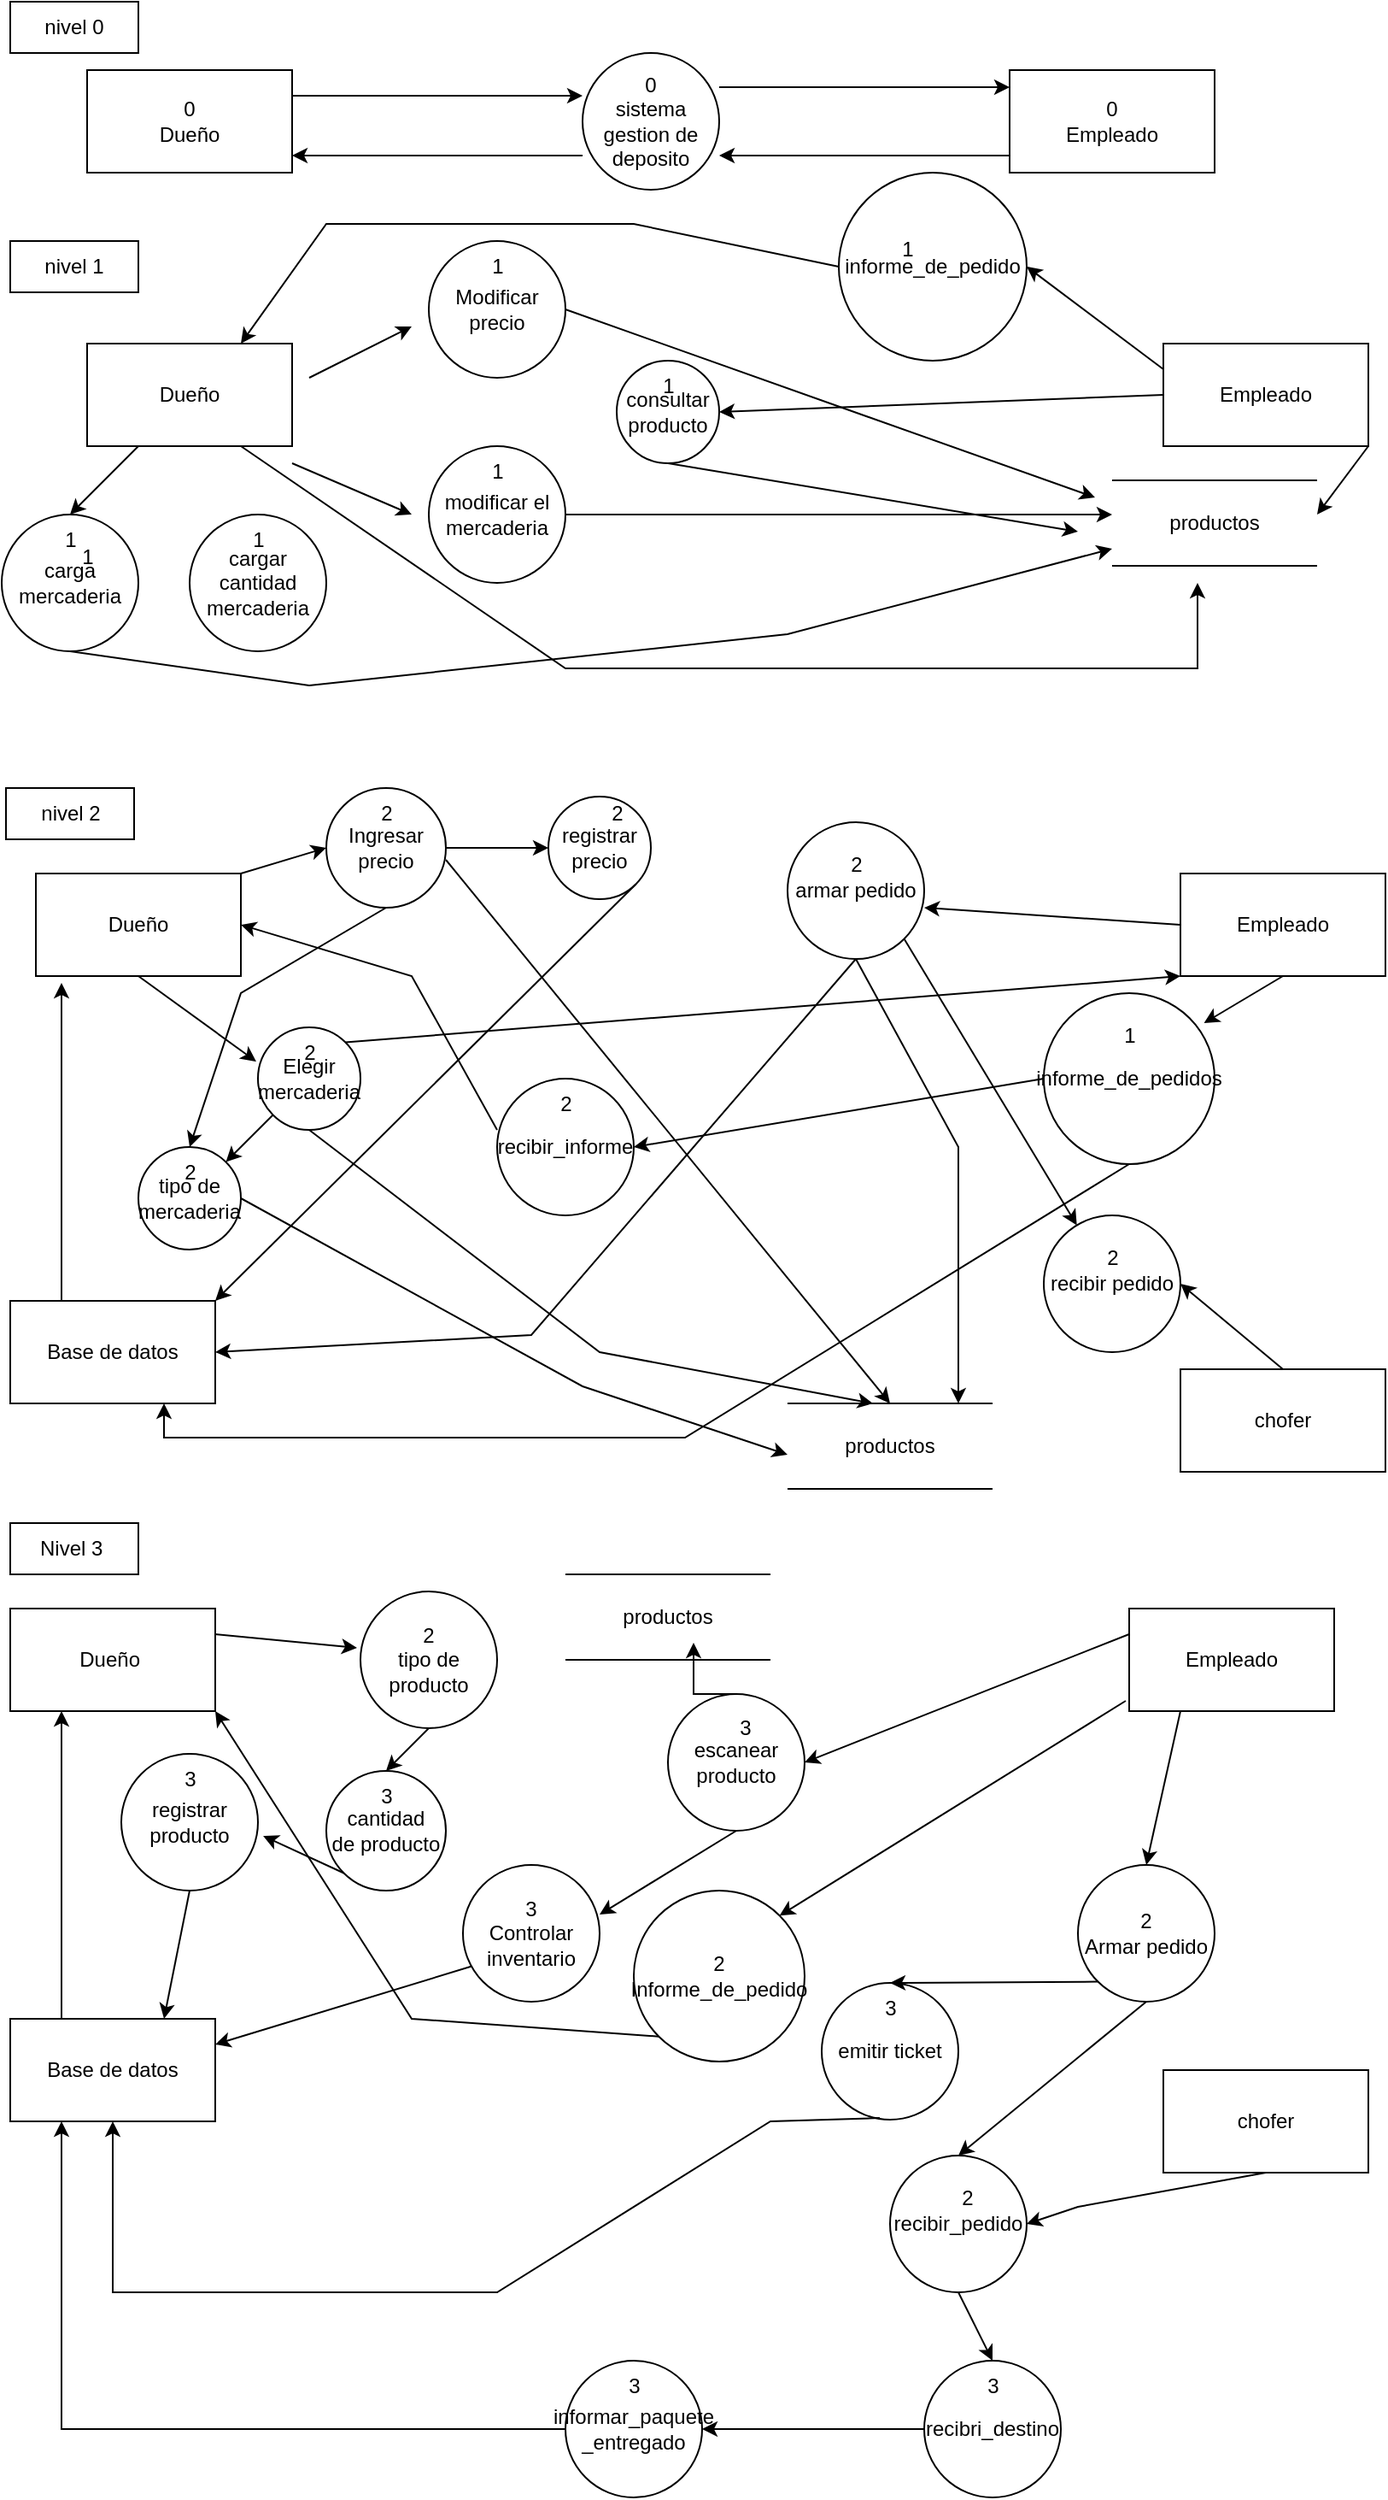 <mxfile version="21.6.2" type="google">
  <diagram name="Página-1" id="eUqNXbCayfYbsTskmqjE">
    <mxGraphModel grid="1" page="1" gridSize="10" guides="1" tooltips="1" connect="1" arrows="1" fold="1" pageScale="1" pageWidth="827" pageHeight="1169" math="0" shadow="0">
      <root>
        <mxCell id="0" />
        <mxCell id="1" parent="0" />
        <mxCell id="pVyzBWS6QEFlNnxRM8wj-1" value="0&lt;br&gt;Dueño" style="rounded=0;whiteSpace=wrap;html=1;" vertex="1" parent="1">
          <mxGeometry x="50" y="50" width="120" height="60" as="geometry" />
        </mxCell>
        <mxCell id="pVyzBWS6QEFlNnxRM8wj-2" value="0&lt;br&gt;Empleado" style="rounded=0;whiteSpace=wrap;html=1;" vertex="1" parent="1">
          <mxGeometry x="590" y="50" width="120" height="60" as="geometry" />
        </mxCell>
        <mxCell id="pVyzBWS6QEFlNnxRM8wj-3" value="0&lt;br&gt;sistema gestion de deposito" style="ellipse;whiteSpace=wrap;html=1;aspect=fixed;" vertex="1" parent="1">
          <mxGeometry x="340" y="40" width="80" height="80" as="geometry" />
        </mxCell>
        <mxCell id="pVyzBWS6QEFlNnxRM8wj-4" value="" style="endArrow=classic;html=1;rounded=0;exitX=1;exitY=0.25;exitDx=0;exitDy=0;" edge="1" parent="1" source="pVyzBWS6QEFlNnxRM8wj-1">
          <mxGeometry width="50" height="50" relative="1" as="geometry">
            <mxPoint x="190" y="70" as="sourcePoint" />
            <mxPoint x="340" y="65" as="targetPoint" />
            <Array as="points">
              <mxPoint x="250" y="65" />
              <mxPoint x="270" y="65" />
            </Array>
          </mxGeometry>
        </mxCell>
        <mxCell id="pVyzBWS6QEFlNnxRM8wj-5" value="" style="endArrow=classic;html=1;rounded=0;" edge="1" parent="1">
          <mxGeometry width="50" height="50" relative="1" as="geometry">
            <mxPoint x="340" y="100" as="sourcePoint" />
            <mxPoint x="170" y="100" as="targetPoint" />
          </mxGeometry>
        </mxCell>
        <mxCell id="pVyzBWS6QEFlNnxRM8wj-6" value="" style="endArrow=classic;html=1;rounded=0;" edge="1" parent="1">
          <mxGeometry width="50" height="50" relative="1" as="geometry">
            <mxPoint x="590" y="100" as="sourcePoint" />
            <mxPoint x="420" y="100" as="targetPoint" />
          </mxGeometry>
        </mxCell>
        <mxCell id="pVyzBWS6QEFlNnxRM8wj-7" value="" style="endArrow=classic;html=1;rounded=0;exitX=1;exitY=0.25;exitDx=0;exitDy=0;" edge="1" parent="1">
          <mxGeometry width="50" height="50" relative="1" as="geometry">
            <mxPoint x="420" y="60" as="sourcePoint" />
            <mxPoint x="590" y="60" as="targetPoint" />
            <Array as="points" />
          </mxGeometry>
        </mxCell>
        <mxCell id="pVyzBWS6QEFlNnxRM8wj-8" value="nivel 0" style="rounded=0;whiteSpace=wrap;html=1;" vertex="1" parent="1">
          <mxGeometry x="5" y="10" width="75" height="30" as="geometry" />
        </mxCell>
        <mxCell id="pVyzBWS6QEFlNnxRM8wj-9" value="nivel 1" style="rounded=0;whiteSpace=wrap;html=1;" vertex="1" parent="1">
          <mxGeometry x="5" y="150" width="75" height="30" as="geometry" />
        </mxCell>
        <mxCell id="pVyzBWS6QEFlNnxRM8wj-10" value="Dueño" style="rounded=0;whiteSpace=wrap;html=1;" vertex="1" parent="1">
          <mxGeometry x="50" y="210" width="120" height="60" as="geometry" />
        </mxCell>
        <mxCell id="pVyzBWS6QEFlNnxRM8wj-11" value="Modificar precio" style="ellipse;whiteSpace=wrap;html=1;aspect=fixed;" vertex="1" parent="1">
          <mxGeometry x="250" y="150" width="80" height="80" as="geometry" />
        </mxCell>
        <mxCell id="pVyzBWS6QEFlNnxRM8wj-12" value="modificar el mercaderia" style="ellipse;whiteSpace=wrap;html=1;aspect=fixed;" vertex="1" parent="1">
          <mxGeometry x="250" y="270" width="80" height="80" as="geometry" />
        </mxCell>
        <mxCell id="pVyzBWS6QEFlNnxRM8wj-13" value="Empleado" style="rounded=0;whiteSpace=wrap;html=1;" vertex="1" parent="1">
          <mxGeometry x="680" y="210" width="120" height="60" as="geometry" />
        </mxCell>
        <mxCell id="pVyzBWS6QEFlNnxRM8wj-14" value="" style="endArrow=classic;html=1;rounded=0;" edge="1" parent="1">
          <mxGeometry width="50" height="50" relative="1" as="geometry">
            <mxPoint x="170" y="280" as="sourcePoint" />
            <mxPoint x="240" y="310" as="targetPoint" />
          </mxGeometry>
        </mxCell>
        <mxCell id="pVyzBWS6QEFlNnxRM8wj-15" value="" style="endArrow=classic;html=1;rounded=0;" edge="1" parent="1">
          <mxGeometry width="50" height="50" relative="1" as="geometry">
            <mxPoint x="180" y="230" as="sourcePoint" />
            <mxPoint x="240" y="200" as="targetPoint" />
          </mxGeometry>
        </mxCell>
        <mxCell id="pVyzBWS6QEFlNnxRM8wj-16" value="carga mercaderia" style="ellipse;whiteSpace=wrap;html=1;aspect=fixed;" vertex="1" parent="1">
          <mxGeometry y="310" width="80" height="80" as="geometry" />
        </mxCell>
        <mxCell id="pVyzBWS6QEFlNnxRM8wj-17" value="" style="endArrow=classic;html=1;rounded=0;exitX=0.5;exitY=1;exitDx=0;exitDy=0;" edge="1" parent="1" source="pVyzBWS6QEFlNnxRM8wj-16">
          <mxGeometry width="50" height="50" relative="1" as="geometry">
            <mxPoint x="590" y="225" as="sourcePoint" />
            <mxPoint x="650" y="330" as="targetPoint" />
            <Array as="points">
              <mxPoint x="180" y="410" />
              <mxPoint x="460" y="380" />
            </Array>
          </mxGeometry>
        </mxCell>
        <mxCell id="pVyzBWS6QEFlNnxRM8wj-18" value="" style="endArrow=none;html=1;rounded=0;" edge="1" parent="1">
          <mxGeometry width="50" height="50" relative="1" as="geometry">
            <mxPoint x="650" y="290" as="sourcePoint" />
            <mxPoint x="770" y="290" as="targetPoint" />
          </mxGeometry>
        </mxCell>
        <mxCell id="pVyzBWS6QEFlNnxRM8wj-19" value="" style="endArrow=none;html=1;rounded=0;" edge="1" parent="1">
          <mxGeometry width="50" height="50" relative="1" as="geometry">
            <mxPoint x="650" y="340" as="sourcePoint" />
            <mxPoint x="770" y="340" as="targetPoint" />
          </mxGeometry>
        </mxCell>
        <mxCell id="pVyzBWS6QEFlNnxRM8wj-20" value="productos" style="text;html=1;strokeColor=none;fillColor=none;align=center;verticalAlign=middle;whiteSpace=wrap;rounded=0;" vertex="1" parent="1">
          <mxGeometry x="680" y="300" width="60" height="30" as="geometry" />
        </mxCell>
        <mxCell id="pVyzBWS6QEFlNnxRM8wj-21" value="" style="endArrow=classic;html=1;rounded=0;exitX=0.25;exitY=1;exitDx=0;exitDy=0;entryX=0.5;entryY=0;entryDx=0;entryDy=0;" edge="1" parent="1" source="pVyzBWS6QEFlNnxRM8wj-10" target="pVyzBWS6QEFlNnxRM8wj-16">
          <mxGeometry width="50" height="50" relative="1" as="geometry">
            <mxPoint x="140" y="380" as="sourcePoint" />
            <mxPoint x="190" y="330" as="targetPoint" />
          </mxGeometry>
        </mxCell>
        <mxCell id="pVyzBWS6QEFlNnxRM8wj-22" value="informe_de_pedido" style="ellipse;whiteSpace=wrap;html=1;aspect=fixed;" vertex="1" parent="1">
          <mxGeometry x="490" y="110" width="110" height="110" as="geometry" />
        </mxCell>
        <mxCell id="pVyzBWS6QEFlNnxRM8wj-23" value="" style="endArrow=classic;html=1;rounded=0;exitX=0;exitY=0.25;exitDx=0;exitDy=0;entryX=1;entryY=0.5;entryDx=0;entryDy=0;" edge="1" parent="1" source="pVyzBWS6QEFlNnxRM8wj-13" target="pVyzBWS6QEFlNnxRM8wj-22">
          <mxGeometry width="50" height="50" relative="1" as="geometry">
            <mxPoint x="560" y="240" as="sourcePoint" />
            <mxPoint x="610" y="190" as="targetPoint" />
          </mxGeometry>
        </mxCell>
        <mxCell id="pVyzBWS6QEFlNnxRM8wj-24" value="" style="endArrow=classic;html=1;rounded=0;exitX=0;exitY=0.5;exitDx=0;exitDy=0;entryX=0.75;entryY=0;entryDx=0;entryDy=0;" edge="1" parent="1" source="pVyzBWS6QEFlNnxRM8wj-22" target="pVyzBWS6QEFlNnxRM8wj-10">
          <mxGeometry width="50" height="50" relative="1" as="geometry">
            <mxPoint x="480" y="330" as="sourcePoint" />
            <mxPoint x="220" y="130" as="targetPoint" />
            <Array as="points">
              <mxPoint x="370" y="140" />
              <mxPoint x="190" y="140" />
            </Array>
          </mxGeometry>
        </mxCell>
        <mxCell id="pVyzBWS6QEFlNnxRM8wj-25" value="" style="endArrow=classic;html=1;rounded=0;exitX=1;exitY=0.5;exitDx=0;exitDy=0;" edge="1" parent="1" source="pVyzBWS6QEFlNnxRM8wj-12">
          <mxGeometry width="50" height="50" relative="1" as="geometry">
            <mxPoint x="360" y="340" as="sourcePoint" />
            <mxPoint x="650" y="310" as="targetPoint" />
          </mxGeometry>
        </mxCell>
        <mxCell id="pVyzBWS6QEFlNnxRM8wj-26" value="" style="endArrow=classic;html=1;rounded=0;exitX=1;exitY=0.5;exitDx=0;exitDy=0;" edge="1" parent="1" source="pVyzBWS6QEFlNnxRM8wj-11">
          <mxGeometry width="50" height="50" relative="1" as="geometry">
            <mxPoint x="400" y="290" as="sourcePoint" />
            <mxPoint x="640" y="300" as="targetPoint" />
          </mxGeometry>
        </mxCell>
        <mxCell id="pVyzBWS6QEFlNnxRM8wj-27" value="" style="endArrow=classic;html=1;rounded=0;exitX=0;exitY=0.5;exitDx=0;exitDy=0;entryX=1;entryY=0.5;entryDx=0;entryDy=0;" edge="1" parent="1" source="pVyzBWS6QEFlNnxRM8wj-13" target="pVyzBWS6QEFlNnxRM8wj-28">
          <mxGeometry width="50" height="50" relative="1" as="geometry">
            <mxPoint x="330" y="280" as="sourcePoint" />
            <mxPoint x="530" y="240" as="targetPoint" />
          </mxGeometry>
        </mxCell>
        <mxCell id="pVyzBWS6QEFlNnxRM8wj-28" value="consultar producto" style="ellipse;whiteSpace=wrap;html=1;aspect=fixed;" vertex="1" parent="1">
          <mxGeometry x="360" y="220" width="60" height="60" as="geometry" />
        </mxCell>
        <mxCell id="pVyzBWS6QEFlNnxRM8wj-29" value="" style="endArrow=classic;html=1;rounded=0;exitX=0.5;exitY=1;exitDx=0;exitDy=0;" edge="1" parent="1" source="pVyzBWS6QEFlNnxRM8wj-28">
          <mxGeometry width="50" height="50" relative="1" as="geometry">
            <mxPoint x="540" y="440" as="sourcePoint" />
            <mxPoint x="630" y="320" as="targetPoint" />
          </mxGeometry>
        </mxCell>
        <mxCell id="pVyzBWS6QEFlNnxRM8wj-30" value="" style="endArrow=classic;html=1;rounded=0;exitX=1;exitY=1;exitDx=0;exitDy=0;" edge="1" parent="1" source="pVyzBWS6QEFlNnxRM8wj-13">
          <mxGeometry width="50" height="50" relative="1" as="geometry">
            <mxPoint x="700" y="500" as="sourcePoint" />
            <mxPoint x="770" y="310" as="targetPoint" />
          </mxGeometry>
        </mxCell>
        <mxCell id="pVyzBWS6QEFlNnxRM8wj-31" value="" style="endArrow=classic;html=1;rounded=0;exitX=0.75;exitY=1;exitDx=0;exitDy=0;" edge="1" parent="1" source="pVyzBWS6QEFlNnxRM8wj-10">
          <mxGeometry width="50" height="50" relative="1" as="geometry">
            <mxPoint x="210" y="400" as="sourcePoint" />
            <mxPoint x="700" y="350" as="targetPoint" />
            <Array as="points">
              <mxPoint x="330" y="400" />
              <mxPoint x="700" y="400" />
            </Array>
          </mxGeometry>
        </mxCell>
        <mxCell id="pVyzBWS6QEFlNnxRM8wj-32" value="cargar cantidad mercaderia" style="ellipse;whiteSpace=wrap;html=1;aspect=fixed;" vertex="1" parent="1">
          <mxGeometry x="110" y="310" width="80" height="80" as="geometry" />
        </mxCell>
        <mxCell id="pVyzBWS6QEFlNnxRM8wj-33" value="Dueño" style="rounded=0;whiteSpace=wrap;html=1;" vertex="1" parent="1">
          <mxGeometry x="20" y="520" width="120" height="60" as="geometry" />
        </mxCell>
        <mxCell id="pVyzBWS6QEFlNnxRM8wj-34" value="Empleado" style="rounded=0;whiteSpace=wrap;html=1;" vertex="1" parent="1">
          <mxGeometry x="690" y="520" width="120" height="60" as="geometry" />
        </mxCell>
        <mxCell id="pVyzBWS6QEFlNnxRM8wj-35" value="Elegir mercaderia" style="ellipse;whiteSpace=wrap;html=1;aspect=fixed;" vertex="1" parent="1">
          <mxGeometry x="150" y="610" width="60" height="60" as="geometry" />
        </mxCell>
        <mxCell id="pVyzBWS6QEFlNnxRM8wj-36" value="" style="endArrow=classic;html=1;rounded=0;exitX=0.5;exitY=1;exitDx=0;exitDy=0;entryX=-0.017;entryY=0.333;entryDx=0;entryDy=0;entryPerimeter=0;" edge="1" parent="1" source="pVyzBWS6QEFlNnxRM8wj-33" target="pVyzBWS6QEFlNnxRM8wj-35">
          <mxGeometry width="50" height="50" relative="1" as="geometry">
            <mxPoint x="60" y="700" as="sourcePoint" />
            <mxPoint x="110" y="650" as="targetPoint" />
          </mxGeometry>
        </mxCell>
        <mxCell id="pVyzBWS6QEFlNnxRM8wj-37" value="Ingresar precio" style="ellipse;whiteSpace=wrap;html=1;aspect=fixed;" vertex="1" parent="1">
          <mxGeometry x="190" y="470" width="70" height="70" as="geometry" />
        </mxCell>
        <mxCell id="pVyzBWS6QEFlNnxRM8wj-38" value="" style="endArrow=classic;html=1;rounded=0;exitX=1;exitY=0;exitDx=0;exitDy=0;entryX=0;entryY=0.5;entryDx=0;entryDy=0;" edge="1" parent="1" source="pVyzBWS6QEFlNnxRM8wj-33" target="pVyzBWS6QEFlNnxRM8wj-37">
          <mxGeometry width="50" height="50" relative="1" as="geometry">
            <mxPoint x="170" y="510" as="sourcePoint" />
            <mxPoint x="220" y="460" as="targetPoint" />
          </mxGeometry>
        </mxCell>
        <mxCell id="pVyzBWS6QEFlNnxRM8wj-39" value="" style="endArrow=classic;html=1;rounded=0;exitX=1;exitY=0;exitDx=0;exitDy=0;entryX=0;entryY=1;entryDx=0;entryDy=0;" edge="1" parent="1" source="pVyzBWS6QEFlNnxRM8wj-35" target="pVyzBWS6QEFlNnxRM8wj-34">
          <mxGeometry width="50" height="50" relative="1" as="geometry">
            <mxPoint x="270" y="620" as="sourcePoint" />
            <mxPoint x="320" y="570" as="targetPoint" />
          </mxGeometry>
        </mxCell>
        <mxCell id="pVyzBWS6QEFlNnxRM8wj-40" value="informe_de_pedidos" style="ellipse;whiteSpace=wrap;html=1;aspect=fixed;" vertex="1" parent="1">
          <mxGeometry x="610" y="590" width="100" height="100" as="geometry" />
        </mxCell>
        <mxCell id="pVyzBWS6QEFlNnxRM8wj-41" value="Base de datos" style="rounded=0;whiteSpace=wrap;html=1;" vertex="1" parent="1">
          <mxGeometry x="5" y="770" width="120" height="60" as="geometry" />
        </mxCell>
        <mxCell id="pVyzBWS6QEFlNnxRM8wj-42" value="" style="endArrow=classic;html=1;rounded=0;exitX=0.5;exitY=1;exitDx=0;exitDy=0;entryX=0.938;entryY=0.175;entryDx=0;entryDy=0;entryPerimeter=0;" edge="1" parent="1" source="pVyzBWS6QEFlNnxRM8wj-34" target="pVyzBWS6QEFlNnxRM8wj-40">
          <mxGeometry width="50" height="50" relative="1" as="geometry">
            <mxPoint x="750" y="730" as="sourcePoint" />
            <mxPoint x="800" y="680" as="targetPoint" />
          </mxGeometry>
        </mxCell>
        <mxCell id="pVyzBWS6QEFlNnxRM8wj-43" value="" style="endArrow=classic;html=1;rounded=0;exitX=0.5;exitY=1;exitDx=0;exitDy=0;entryX=0.75;entryY=1;entryDx=0;entryDy=0;" edge="1" parent="1" source="pVyzBWS6QEFlNnxRM8wj-40" target="pVyzBWS6QEFlNnxRM8wj-41">
          <mxGeometry width="50" height="50" relative="1" as="geometry">
            <mxPoint x="490" y="820" as="sourcePoint" />
            <mxPoint x="90" y="840" as="targetPoint" />
            <Array as="points">
              <mxPoint x="400" y="850" />
              <mxPoint x="95" y="850" />
            </Array>
          </mxGeometry>
        </mxCell>
        <mxCell id="pVyzBWS6QEFlNnxRM8wj-44" value="" style="endArrow=classic;html=1;rounded=0;exitX=0.25;exitY=0;exitDx=0;exitDy=0;entryX=0.125;entryY=1.067;entryDx=0;entryDy=0;entryPerimeter=0;" edge="1" parent="1" source="pVyzBWS6QEFlNnxRM8wj-41" target="pVyzBWS6QEFlNnxRM8wj-33">
          <mxGeometry width="50" height="50" relative="1" as="geometry">
            <mxPoint x="30" y="740" as="sourcePoint" />
            <mxPoint x="30" y="620" as="targetPoint" />
          </mxGeometry>
        </mxCell>
        <mxCell id="pVyzBWS6QEFlNnxRM8wj-45" value="" style="endArrow=none;html=1;rounded=0;" edge="1" parent="1">
          <mxGeometry width="50" height="50" relative="1" as="geometry">
            <mxPoint x="460" y="830" as="sourcePoint" />
            <mxPoint x="580" y="830" as="targetPoint" />
          </mxGeometry>
        </mxCell>
        <mxCell id="pVyzBWS6QEFlNnxRM8wj-46" value="" style="endArrow=none;html=1;rounded=0;" edge="1" parent="1">
          <mxGeometry width="50" height="50" relative="1" as="geometry">
            <mxPoint x="460" y="880" as="sourcePoint" />
            <mxPoint x="580" y="880" as="targetPoint" />
          </mxGeometry>
        </mxCell>
        <mxCell id="pVyzBWS6QEFlNnxRM8wj-47" value="productos" style="text;html=1;strokeColor=none;fillColor=none;align=center;verticalAlign=middle;whiteSpace=wrap;rounded=0;" vertex="1" parent="1">
          <mxGeometry x="490" y="840" width="60" height="30" as="geometry" />
        </mxCell>
        <mxCell id="pVyzBWS6QEFlNnxRM8wj-48" value="" style="endArrow=classic;html=1;rounded=0;exitX=0.5;exitY=1;exitDx=0;exitDy=0;" edge="1" parent="1" source="pVyzBWS6QEFlNnxRM8wj-35">
          <mxGeometry width="50" height="50" relative="1" as="geometry">
            <mxPoint x="180" y="820" as="sourcePoint" />
            <mxPoint x="510" y="830" as="targetPoint" />
            <Array as="points">
              <mxPoint x="350" y="800" />
            </Array>
          </mxGeometry>
        </mxCell>
        <mxCell id="pVyzBWS6QEFlNnxRM8wj-49" value="" style="endArrow=classic;html=1;rounded=0;exitX=1;exitY=0.6;exitDx=0;exitDy=0;exitPerimeter=0;" edge="1" parent="1" source="pVyzBWS6QEFlNnxRM8wj-37">
          <mxGeometry width="50" height="50" relative="1" as="geometry">
            <mxPoint x="360" y="590" as="sourcePoint" />
            <mxPoint x="520" y="830" as="targetPoint" />
          </mxGeometry>
        </mxCell>
        <mxCell id="pVyzBWS6QEFlNnxRM8wj-50" value="armar pedido" style="ellipse;whiteSpace=wrap;html=1;aspect=fixed;" vertex="1" parent="1">
          <mxGeometry x="460" y="490" width="80" height="80" as="geometry" />
        </mxCell>
        <mxCell id="pVyzBWS6QEFlNnxRM8wj-51" value="" style="endArrow=classic;html=1;rounded=0;exitX=0;exitY=0.5;exitDx=0;exitDy=0;entryX=1;entryY=0.625;entryDx=0;entryDy=0;entryPerimeter=0;" edge="1" parent="1" source="pVyzBWS6QEFlNnxRM8wj-34" target="pVyzBWS6QEFlNnxRM8wj-50">
          <mxGeometry width="50" height="50" relative="1" as="geometry">
            <mxPoint x="610" y="550" as="sourcePoint" />
            <mxPoint x="660" y="500" as="targetPoint" />
          </mxGeometry>
        </mxCell>
        <mxCell id="pVyzBWS6QEFlNnxRM8wj-52" value="" style="endArrow=classic;html=1;rounded=0;exitX=0.5;exitY=1;exitDx=0;exitDy=0;" edge="1" parent="1" source="pVyzBWS6QEFlNnxRM8wj-50">
          <mxGeometry width="50" height="50" relative="1" as="geometry">
            <mxPoint x="480" y="670" as="sourcePoint" />
            <mxPoint x="560" y="830" as="targetPoint" />
            <Array as="points">
              <mxPoint x="560" y="680" />
            </Array>
          </mxGeometry>
        </mxCell>
        <mxCell id="pVyzBWS6QEFlNnxRM8wj-53" value="" style="endArrow=classic;html=1;rounded=0;exitX=0.5;exitY=1;exitDx=0;exitDy=0;entryX=1;entryY=0.5;entryDx=0;entryDy=0;" edge="1" parent="1" source="pVyzBWS6QEFlNnxRM8wj-50" target="pVyzBWS6QEFlNnxRM8wj-41">
          <mxGeometry width="50" height="50" relative="1" as="geometry">
            <mxPoint x="440" y="720" as="sourcePoint" />
            <mxPoint x="190" y="790" as="targetPoint" />
            <Array as="points">
              <mxPoint x="310" y="790" />
            </Array>
          </mxGeometry>
        </mxCell>
        <mxCell id="pVyzBWS6QEFlNnxRM8wj-54" value="" style="endArrow=classic;html=1;rounded=0;exitX=0;exitY=1;exitDx=0;exitDy=0;entryX=1;entryY=0;entryDx=0;entryDy=0;" edge="1" parent="1" source="pVyzBWS6QEFlNnxRM8wj-35" target="pVyzBWS6QEFlNnxRM8wj-55">
          <mxGeometry width="50" height="50" relative="1" as="geometry">
            <mxPoint x="180" y="600" as="sourcePoint" />
            <mxPoint x="190" y="700" as="targetPoint" />
          </mxGeometry>
        </mxCell>
        <mxCell id="pVyzBWS6QEFlNnxRM8wj-55" value="tipo de mercaderia" style="ellipse;whiteSpace=wrap;html=1;aspect=fixed;" vertex="1" parent="1">
          <mxGeometry x="80" y="680" width="60" height="60" as="geometry" />
        </mxCell>
        <mxCell id="pVyzBWS6QEFlNnxRM8wj-56" value="" style="endArrow=classic;html=1;rounded=0;exitX=1;exitY=0.5;exitDx=0;exitDy=0;" edge="1" parent="1" source="pVyzBWS6QEFlNnxRM8wj-55">
          <mxGeometry width="50" height="50" relative="1" as="geometry">
            <mxPoint x="220" y="770" as="sourcePoint" />
            <mxPoint x="460" y="860" as="targetPoint" />
            <Array as="points">
              <mxPoint x="340" y="820" />
              <mxPoint x="400" y="840" />
            </Array>
          </mxGeometry>
        </mxCell>
        <mxCell id="pVyzBWS6QEFlNnxRM8wj-60" value="" style="endArrow=classic;html=1;rounded=0;exitX=0.5;exitY=1;exitDx=0;exitDy=0;entryX=0.5;entryY=0;entryDx=0;entryDy=0;" edge="1" parent="1" source="pVyzBWS6QEFlNnxRM8wj-37" target="pVyzBWS6QEFlNnxRM8wj-55">
          <mxGeometry width="50" height="50" relative="1" as="geometry">
            <mxPoint x="70" y="660" as="sourcePoint" />
            <mxPoint x="90" y="640" as="targetPoint" />
            <Array as="points">
              <mxPoint x="140" y="590" />
            </Array>
          </mxGeometry>
        </mxCell>
        <mxCell id="pVyzBWS6QEFlNnxRM8wj-61" value="registrar precio" style="ellipse;whiteSpace=wrap;html=1;aspect=fixed;" vertex="1" parent="1">
          <mxGeometry x="320" y="475" width="60" height="60" as="geometry" />
        </mxCell>
        <mxCell id="pVyzBWS6QEFlNnxRM8wj-62" value="" style="endArrow=classic;html=1;rounded=0;exitX=1;exitY=0.5;exitDx=0;exitDy=0;entryX=0;entryY=0.5;entryDx=0;entryDy=0;" edge="1" parent="1" source="pVyzBWS6QEFlNnxRM8wj-37" target="pVyzBWS6QEFlNnxRM8wj-61">
          <mxGeometry width="50" height="50" relative="1" as="geometry">
            <mxPoint x="270" y="500" as="sourcePoint" />
            <mxPoint x="320" y="450" as="targetPoint" />
          </mxGeometry>
        </mxCell>
        <mxCell id="pVyzBWS6QEFlNnxRM8wj-63" value="" style="endArrow=classic;html=1;rounded=0;exitX=1;exitY=1;exitDx=0;exitDy=0;entryX=1;entryY=0;entryDx=0;entryDy=0;" edge="1" parent="1" source="pVyzBWS6QEFlNnxRM8wj-61" target="pVyzBWS6QEFlNnxRM8wj-41">
          <mxGeometry width="50" height="50" relative="1" as="geometry">
            <mxPoint x="410" y="550" as="sourcePoint" />
            <mxPoint x="460" y="500" as="targetPoint" />
          </mxGeometry>
        </mxCell>
        <mxCell id="pVyzBWS6QEFlNnxRM8wj-64" value="chofer" style="rounded=0;whiteSpace=wrap;html=1;" vertex="1" parent="1">
          <mxGeometry x="690" y="810" width="120" height="60" as="geometry" />
        </mxCell>
        <mxCell id="pVyzBWS6QEFlNnxRM8wj-66" value="recibir pedido" style="ellipse;whiteSpace=wrap;html=1;aspect=fixed;" vertex="1" parent="1">
          <mxGeometry x="610" y="720" width="80" height="80" as="geometry" />
        </mxCell>
        <mxCell id="pVyzBWS6QEFlNnxRM8wj-67" value="" style="endArrow=classic;html=1;rounded=0;exitX=1;exitY=1;exitDx=0;exitDy=0;" edge="1" parent="1" source="pVyzBWS6QEFlNnxRM8wj-50" target="pVyzBWS6QEFlNnxRM8wj-66">
          <mxGeometry width="50" height="50" relative="1" as="geometry">
            <mxPoint x="810" y="650" as="sourcePoint" />
            <mxPoint x="860" y="600" as="targetPoint" />
          </mxGeometry>
        </mxCell>
        <mxCell id="pVyzBWS6QEFlNnxRM8wj-69" value="" style="endArrow=classic;html=1;rounded=0;exitX=0.5;exitY=0;exitDx=0;exitDy=0;entryX=1;entryY=0.5;entryDx=0;entryDy=0;" edge="1" parent="1" source="pVyzBWS6QEFlNnxRM8wj-64" target="pVyzBWS6QEFlNnxRM8wj-66">
          <mxGeometry width="50" height="50" relative="1" as="geometry">
            <mxPoint x="772.5" y="726" as="sourcePoint" />
            <mxPoint x="707.5" y="770" as="targetPoint" />
          </mxGeometry>
        </mxCell>
        <mxCell id="pVyzBWS6QEFlNnxRM8wj-70" value="recibir_informe" style="ellipse;whiteSpace=wrap;html=1;aspect=fixed;" vertex="1" parent="1">
          <mxGeometry x="290" y="640" width="80" height="80" as="geometry" />
        </mxCell>
        <mxCell id="pVyzBWS6QEFlNnxRM8wj-72" value="" style="endArrow=classic;html=1;rounded=0;exitX=0;exitY=0.375;exitDx=0;exitDy=0;entryX=1;entryY=0.5;entryDx=0;entryDy=0;exitPerimeter=0;" edge="1" parent="1" source="pVyzBWS6QEFlNnxRM8wj-70" target="pVyzBWS6QEFlNnxRM8wj-33">
          <mxGeometry width="50" height="50" relative="1" as="geometry">
            <mxPoint x="270" y="515" as="sourcePoint" />
            <mxPoint x="340" y="510" as="targetPoint" />
            <Array as="points">
              <mxPoint x="240" y="580" />
            </Array>
          </mxGeometry>
        </mxCell>
        <mxCell id="pVyzBWS6QEFlNnxRM8wj-73" value="" style="endArrow=classic;html=1;rounded=0;exitX=0;exitY=0.5;exitDx=0;exitDy=0;entryX=1;entryY=0.5;entryDx=0;entryDy=0;" edge="1" parent="1" source="pVyzBWS6QEFlNnxRM8wj-40" target="pVyzBWS6QEFlNnxRM8wj-70">
          <mxGeometry width="50" height="50" relative="1" as="geometry">
            <mxPoint x="575" y="690" as="sourcePoint" />
            <mxPoint x="425" y="680" as="targetPoint" />
          </mxGeometry>
        </mxCell>
        <mxCell id="pVyzBWS6QEFlNnxRM8wj-74" value="nivel 2" style="rounded=0;whiteSpace=wrap;html=1;" vertex="1" parent="1">
          <mxGeometry x="2.5" y="470" width="75" height="30" as="geometry" />
        </mxCell>
        <mxCell id="pVyzBWS6QEFlNnxRM8wj-75" value="Nivel 3&amp;nbsp;" style="rounded=0;whiteSpace=wrap;html=1;" vertex="1" parent="1">
          <mxGeometry x="5" y="900" width="75" height="30" as="geometry" />
        </mxCell>
        <mxCell id="pVyzBWS6QEFlNnxRM8wj-76" value="Dueño&amp;nbsp;" style="rounded=0;whiteSpace=wrap;html=1;" vertex="1" parent="1">
          <mxGeometry x="5" y="950" width="120" height="60" as="geometry" />
        </mxCell>
        <mxCell id="pVyzBWS6QEFlNnxRM8wj-77" value="Empleado" style="rounded=0;whiteSpace=wrap;html=1;" vertex="1" parent="1">
          <mxGeometry x="660" y="950" width="120" height="60" as="geometry" />
        </mxCell>
        <mxCell id="pVyzBWS6QEFlNnxRM8wj-78" value="Base de datos" style="rounded=0;whiteSpace=wrap;html=1;" vertex="1" parent="1">
          <mxGeometry x="5" y="1190" width="120" height="60" as="geometry" />
        </mxCell>
        <mxCell id="pVyzBWS6QEFlNnxRM8wj-79" value="chofer" style="rounded=0;whiteSpace=wrap;html=1;" vertex="1" parent="1">
          <mxGeometry x="680" y="1220" width="120" height="60" as="geometry" />
        </mxCell>
        <mxCell id="pVyzBWS6QEFlNnxRM8wj-80" value="2&lt;br&gt;Armar pedido" style="ellipse;whiteSpace=wrap;html=1;aspect=fixed;direction=south;" vertex="1" parent="1">
          <mxGeometry x="630" y="1100" width="80" height="80" as="geometry" />
        </mxCell>
        <mxCell id="pVyzBWS6QEFlNnxRM8wj-81" value="" style="endArrow=classic;html=1;rounded=0;exitX=0.25;exitY=1;exitDx=0;exitDy=0;entryX=0;entryY=0.5;entryDx=0;entryDy=0;" edge="1" parent="1" source="pVyzBWS6QEFlNnxRM8wj-77" target="pVyzBWS6QEFlNnxRM8wj-80">
          <mxGeometry width="50" height="50" relative="1" as="geometry">
            <mxPoint x="630" y="1100" as="sourcePoint" />
            <mxPoint x="680" y="1050" as="targetPoint" />
          </mxGeometry>
        </mxCell>
        <mxCell id="pVyzBWS6QEFlNnxRM8wj-83" value="" style="endArrow=classic;html=1;rounded=0;exitX=0;exitY=0.25;exitDx=0;exitDy=0;entryX=1;entryY=0.5;entryDx=0;entryDy=0;" edge="1" parent="1" source="pVyzBWS6QEFlNnxRM8wj-77" target="pVyzBWS6QEFlNnxRM8wj-99">
          <mxGeometry width="50" height="50" relative="1" as="geometry">
            <mxPoint x="290" y="1080" as="sourcePoint" />
            <mxPoint x="530" y="1070" as="targetPoint" />
          </mxGeometry>
        </mxCell>
        <mxCell id="pVyzBWS6QEFlNnxRM8wj-85" value="" style="endArrow=classic;html=1;rounded=0;exitX=0;exitY=1;exitDx=0;exitDy=0;entryX=1;entryY=0.25;entryDx=0;entryDy=0;" edge="1" parent="1" target="pVyzBWS6QEFlNnxRM8wj-78">
          <mxGeometry width="50" height="50" relative="1" as="geometry">
            <mxPoint x="281.716" y="1157.284" as="sourcePoint" />
            <mxPoint x="270" y="1120" as="targetPoint" />
          </mxGeometry>
        </mxCell>
        <mxCell id="pVyzBWS6QEFlNnxRM8wj-90" value="emitir ticket" style="ellipse;whiteSpace=wrap;html=1;aspect=fixed;" vertex="1" parent="1">
          <mxGeometry x="480" y="1169" width="80" height="80" as="geometry" />
        </mxCell>
        <mxCell id="pVyzBWS6QEFlNnxRM8wj-91" value="" style="endArrow=classic;html=1;rounded=0;exitX=1;exitY=1;exitDx=0;exitDy=0;entryX=0.5;entryY=0;entryDx=0;entryDy=0;" edge="1" parent="1" source="pVyzBWS6QEFlNnxRM8wj-80" target="pVyzBWS6QEFlNnxRM8wj-90">
          <mxGeometry width="50" height="50" relative="1" as="geometry">
            <mxPoint x="770" y="1100" as="sourcePoint" />
            <mxPoint x="820" y="1050" as="targetPoint" />
          </mxGeometry>
        </mxCell>
        <mxCell id="pVyzBWS6QEFlNnxRM8wj-92" value="" style="endArrow=classic;html=1;rounded=0;exitX=0.425;exitY=0.988;exitDx=0;exitDy=0;exitPerimeter=0;entryX=0.5;entryY=1;entryDx=0;entryDy=0;" edge="1" parent="1" source="pVyzBWS6QEFlNnxRM8wj-90" target="pVyzBWS6QEFlNnxRM8wj-78">
          <mxGeometry width="50" height="50" relative="1" as="geometry">
            <mxPoint x="310" y="1440" as="sourcePoint" />
            <mxPoint x="40" y="1350" as="targetPoint" />
            <Array as="points">
              <mxPoint x="450" y="1250" />
              <mxPoint x="290" y="1350" />
              <mxPoint x="65" y="1350" />
            </Array>
          </mxGeometry>
        </mxCell>
        <mxCell id="pVyzBWS6QEFlNnxRM8wj-94" value="" style="endArrow=classic;html=1;rounded=0;exitX=0.25;exitY=0;exitDx=0;exitDy=0;entryX=0.25;entryY=1;entryDx=0;entryDy=0;" edge="1" parent="1" source="pVyzBWS6QEFlNnxRM8wj-78" target="pVyzBWS6QEFlNnxRM8wj-76">
          <mxGeometry width="50" height="50" relative="1" as="geometry">
            <mxPoint x="40" y="1170" as="sourcePoint" />
            <mxPoint x="90" y="1120" as="targetPoint" />
          </mxGeometry>
        </mxCell>
        <mxCell id="pVyzBWS6QEFlNnxRM8wj-95" value="2&lt;br&gt;tipo de producto" style="ellipse;whiteSpace=wrap;html=1;aspect=fixed;" vertex="1" parent="1">
          <mxGeometry x="210" y="940" width="80" height="80" as="geometry" />
        </mxCell>
        <mxCell id="pVyzBWS6QEFlNnxRM8wj-96" value="" style="endArrow=classic;html=1;rounded=0;exitX=1;exitY=0.25;exitDx=0;exitDy=0;entryX=-0.025;entryY=0.413;entryDx=0;entryDy=0;entryPerimeter=0;" edge="1" parent="1" source="pVyzBWS6QEFlNnxRM8wj-76" target="pVyzBWS6QEFlNnxRM8wj-95">
          <mxGeometry width="50" height="50" relative="1" as="geometry">
            <mxPoint x="130" y="1010" as="sourcePoint" />
            <mxPoint x="180" y="960" as="targetPoint" />
          </mxGeometry>
        </mxCell>
        <mxCell id="pVyzBWS6QEFlNnxRM8wj-97" value="registrar producto" style="ellipse;whiteSpace=wrap;html=1;aspect=fixed;" vertex="1" parent="1">
          <mxGeometry x="70" y="1035" width="80" height="80" as="geometry" />
        </mxCell>
        <mxCell id="pVyzBWS6QEFlNnxRM8wj-98" value="" style="endArrow=classic;html=1;rounded=0;exitX=0.5;exitY=1;exitDx=0;exitDy=0;entryX=0.75;entryY=0;entryDx=0;entryDy=0;" edge="1" parent="1" source="pVyzBWS6QEFlNnxRM8wj-97" target="pVyzBWS6QEFlNnxRM8wj-78">
          <mxGeometry width="50" height="50" relative="1" as="geometry">
            <mxPoint x="100" y="1090" as="sourcePoint" />
            <mxPoint x="150" y="1040" as="targetPoint" />
          </mxGeometry>
        </mxCell>
        <mxCell id="pVyzBWS6QEFlNnxRM8wj-118" style="edgeStyle=orthogonalEdgeStyle;rounded=0;orthogonalLoop=1;jettySize=auto;html=1;exitX=0.5;exitY=0;exitDx=0;exitDy=0;entryX=0.75;entryY=1;entryDx=0;entryDy=0;" edge="1" parent="1" source="pVyzBWS6QEFlNnxRM8wj-99" target="pVyzBWS6QEFlNnxRM8wj-117">
          <mxGeometry relative="1" as="geometry" />
        </mxCell>
        <mxCell id="pVyzBWS6QEFlNnxRM8wj-99" value="escanear producto" style="ellipse;whiteSpace=wrap;html=1;aspect=fixed;" vertex="1" parent="1">
          <mxGeometry x="390" y="1000" width="80" height="80" as="geometry" />
        </mxCell>
        <mxCell id="pVyzBWS6QEFlNnxRM8wj-100" value="" style="endArrow=classic;html=1;rounded=0;exitX=0.5;exitY=1;exitDx=0;exitDy=0;entryX=1;entryY=0.5;entryDx=0;entryDy=0;" edge="1" parent="1" source="pVyzBWS6QEFlNnxRM8wj-99">
          <mxGeometry width="50" height="50" relative="1" as="geometry">
            <mxPoint x="410" y="1150" as="sourcePoint" />
            <mxPoint x="350" y="1129" as="targetPoint" />
          </mxGeometry>
        </mxCell>
        <mxCell id="pVyzBWS6QEFlNnxRM8wj-103" value="cantidad&lt;br&gt;de producto" style="ellipse;whiteSpace=wrap;html=1;aspect=fixed;" vertex="1" parent="1">
          <mxGeometry x="190" y="1045" width="70" height="70" as="geometry" />
        </mxCell>
        <mxCell id="pVyzBWS6QEFlNnxRM8wj-104" value="" style="endArrow=classic;html=1;rounded=0;exitX=0.5;exitY=1;exitDx=0;exitDy=0;entryX=0.5;entryY=0;entryDx=0;entryDy=0;" edge="1" parent="1" source="pVyzBWS6QEFlNnxRM8wj-95" target="pVyzBWS6QEFlNnxRM8wj-103">
          <mxGeometry width="50" height="50" relative="1" as="geometry">
            <mxPoint x="340" y="1020" as="sourcePoint" />
            <mxPoint x="390" y="970" as="targetPoint" />
          </mxGeometry>
        </mxCell>
        <mxCell id="pVyzBWS6QEFlNnxRM8wj-105" value="" style="endArrow=classic;html=1;rounded=0;exitX=0;exitY=1;exitDx=0;exitDy=0;entryX=1.038;entryY=0.6;entryDx=0;entryDy=0;entryPerimeter=0;" edge="1" parent="1" source="pVyzBWS6QEFlNnxRM8wj-103" target="pVyzBWS6QEFlNnxRM8wj-97">
          <mxGeometry width="50" height="50" relative="1" as="geometry">
            <mxPoint x="180" y="1280" as="sourcePoint" />
            <mxPoint x="230" y="1230" as="targetPoint" />
          </mxGeometry>
        </mxCell>
        <mxCell id="pVyzBWS6QEFlNnxRM8wj-106" value="recibir_pedido" style="ellipse;whiteSpace=wrap;html=1;aspect=fixed;" vertex="1" parent="1">
          <mxGeometry x="520" y="1270" width="80" height="80" as="geometry" />
        </mxCell>
        <mxCell id="pVyzBWS6QEFlNnxRM8wj-107" value="" style="endArrow=classic;html=1;rounded=0;exitX=0.5;exitY=1;exitDx=0;exitDy=0;entryX=1;entryY=0.5;entryDx=0;entryDy=0;" edge="1" parent="1" source="pVyzBWS6QEFlNnxRM8wj-79" target="pVyzBWS6QEFlNnxRM8wj-106">
          <mxGeometry width="50" height="50" relative="1" as="geometry">
            <mxPoint x="780" y="1330" as="sourcePoint" />
            <mxPoint x="830" y="1280" as="targetPoint" />
            <Array as="points">
              <mxPoint x="630" y="1300" />
            </Array>
          </mxGeometry>
        </mxCell>
        <mxCell id="pVyzBWS6QEFlNnxRM8wj-111" value="recibri_destino" style="ellipse;whiteSpace=wrap;html=1;aspect=fixed;" vertex="1" parent="1">
          <mxGeometry x="540" y="1390" width="80" height="80" as="geometry" />
        </mxCell>
        <mxCell id="pVyzBWS6QEFlNnxRM8wj-113" value="" style="endArrow=classic;html=1;rounded=0;exitX=1;exitY=0.5;exitDx=0;exitDy=0;entryX=0.5;entryY=0;entryDx=0;entryDy=0;" edge="1" parent="1" source="pVyzBWS6QEFlNnxRM8wj-80" target="pVyzBWS6QEFlNnxRM8wj-106">
          <mxGeometry width="50" height="50" relative="1" as="geometry">
            <mxPoint x="732" y="1110" as="sourcePoint" />
            <mxPoint x="660" y="1122" as="targetPoint" />
          </mxGeometry>
        </mxCell>
        <mxCell id="pVyzBWS6QEFlNnxRM8wj-114" value="" style="endArrow=classic;html=1;rounded=0;exitX=0.5;exitY=1;exitDx=0;exitDy=0;entryX=0.5;entryY=0;entryDx=0;entryDy=0;" edge="1" parent="1" source="pVyzBWS6QEFlNnxRM8wj-106" target="pVyzBWS6QEFlNnxRM8wj-111">
          <mxGeometry width="50" height="50" relative="1" as="geometry">
            <mxPoint x="579.5" y="1300" as="sourcePoint" />
            <mxPoint x="579.5" y="1375" as="targetPoint" />
          </mxGeometry>
        </mxCell>
        <mxCell id="pVyzBWS6QEFlNnxRM8wj-115" value="" style="endArrow=none;html=1;rounded=0;" edge="1" parent="1">
          <mxGeometry width="50" height="50" relative="1" as="geometry">
            <mxPoint x="330" y="930" as="sourcePoint" />
            <mxPoint x="450" y="930" as="targetPoint" />
          </mxGeometry>
        </mxCell>
        <mxCell id="pVyzBWS6QEFlNnxRM8wj-116" value="" style="endArrow=none;html=1;rounded=0;" edge="1" parent="1">
          <mxGeometry width="50" height="50" relative="1" as="geometry">
            <mxPoint x="330" y="980" as="sourcePoint" />
            <mxPoint x="450" y="980" as="targetPoint" />
          </mxGeometry>
        </mxCell>
        <mxCell id="pVyzBWS6QEFlNnxRM8wj-117" value="productos" style="text;html=1;strokeColor=none;fillColor=none;align=center;verticalAlign=middle;whiteSpace=wrap;rounded=0;" vertex="1" parent="1">
          <mxGeometry x="360" y="940" width="60" height="30" as="geometry" />
        </mxCell>
        <mxCell id="pVyzBWS6QEFlNnxRM8wj-119" value="3&lt;br&gt;Controlar inventario" style="ellipse;whiteSpace=wrap;html=1;aspect=fixed;direction=south;" vertex="1" parent="1">
          <mxGeometry x="270" y="1100" width="80" height="80" as="geometry" />
        </mxCell>
        <mxCell id="pVyzBWS6QEFlNnxRM8wj-122" value="2&lt;br&gt;Informe_de_pedido" style="ellipse;whiteSpace=wrap;html=1;aspect=fixed;direction=south;" vertex="1" parent="1">
          <mxGeometry x="370" y="1115" width="100" height="100" as="geometry" />
        </mxCell>
        <mxCell id="pVyzBWS6QEFlNnxRM8wj-123" value="" style="endArrow=classic;html=1;rounded=0;exitX=-0.017;exitY=0.9;exitDx=0;exitDy=0;entryX=0;entryY=0;entryDx=0;entryDy=0;exitPerimeter=0;" edge="1" parent="1" source="pVyzBWS6QEFlNnxRM8wj-77" target="pVyzBWS6QEFlNnxRM8wj-122">
          <mxGeometry width="50" height="50" relative="1" as="geometry">
            <mxPoint x="511" y="1017" as="sourcePoint" />
            <mxPoint x="509" y="1089" as="targetPoint" />
          </mxGeometry>
        </mxCell>
        <mxCell id="pVyzBWS6QEFlNnxRM8wj-124" value="" style="endArrow=classic;html=1;rounded=0;exitX=1;exitY=1;exitDx=0;exitDy=0;entryX=1;entryY=1;entryDx=0;entryDy=0;" edge="1" parent="1" source="pVyzBWS6QEFlNnxRM8wj-122" target="pVyzBWS6QEFlNnxRM8wj-76">
          <mxGeometry width="50" height="50" relative="1" as="geometry">
            <mxPoint x="300" y="1180" as="sourcePoint" />
            <mxPoint x="220" y="1229" as="targetPoint" />
            <Array as="points">
              <mxPoint x="240" y="1190" />
            </Array>
          </mxGeometry>
        </mxCell>
        <mxCell id="pVyzBWS6QEFlNnxRM8wj-126" style="edgeStyle=orthogonalEdgeStyle;rounded=0;orthogonalLoop=1;jettySize=auto;html=1;exitX=0;exitY=0.5;exitDx=0;exitDy=0;entryX=0.25;entryY=1;entryDx=0;entryDy=0;" edge="1" parent="1" source="pVyzBWS6QEFlNnxRM8wj-125" target="pVyzBWS6QEFlNnxRM8wj-78">
          <mxGeometry relative="1" as="geometry" />
        </mxCell>
        <mxCell id="pVyzBWS6QEFlNnxRM8wj-125" value="informar_paquete&lt;br&gt;_entregado" style="ellipse;whiteSpace=wrap;html=1;aspect=fixed;" vertex="1" parent="1">
          <mxGeometry x="330" y="1390" width="80" height="80" as="geometry" />
        </mxCell>
        <mxCell id="pVyzBWS6QEFlNnxRM8wj-127" value="" style="endArrow=classic;html=1;rounded=0;exitX=0;exitY=0.5;exitDx=0;exitDy=0;entryX=1;entryY=0.5;entryDx=0;entryDy=0;" edge="1" parent="1" source="pVyzBWS6QEFlNnxRM8wj-111" target="pVyzBWS6QEFlNnxRM8wj-125">
          <mxGeometry width="50" height="50" relative="1" as="geometry">
            <mxPoint x="480" y="1370" as="sourcePoint" />
            <mxPoint x="500" y="1410" as="targetPoint" />
          </mxGeometry>
        </mxCell>
        <mxCell id="pVyzBWS6QEFlNnxRM8wj-128" value="1" style="text;html=1;align=center;verticalAlign=middle;resizable=0;points=[];autosize=1;strokeColor=none;fillColor=none;" vertex="1" parent="1">
          <mxGeometry x="275" y="150" width="30" height="30" as="geometry" />
        </mxCell>
        <mxCell id="pVyzBWS6QEFlNnxRM8wj-129" value="1" style="text;html=1;align=center;verticalAlign=middle;resizable=0;points=[];autosize=1;strokeColor=none;fillColor=none;" vertex="1" parent="1">
          <mxGeometry x="275" y="270" width="30" height="30" as="geometry" />
        </mxCell>
        <mxCell id="pVyzBWS6QEFlNnxRM8wj-130" value="1" style="text;html=1;align=center;verticalAlign=middle;resizable=0;points=[];autosize=1;strokeColor=none;fillColor=none;" vertex="1" parent="1">
          <mxGeometry x="135" y="310" width="30" height="30" as="geometry" />
        </mxCell>
        <mxCell id="pVyzBWS6QEFlNnxRM8wj-131" value="1" style="text;html=1;align=center;verticalAlign=middle;resizable=0;points=[];autosize=1;strokeColor=none;fillColor=none;" vertex="1" parent="1">
          <mxGeometry x="25" y="310" width="30" height="30" as="geometry" />
        </mxCell>
        <mxCell id="pVyzBWS6QEFlNnxRM8wj-132" value="1" style="text;html=1;align=center;verticalAlign=middle;resizable=0;points=[];autosize=1;strokeColor=none;fillColor=none;" vertex="1" parent="1">
          <mxGeometry x="35" y="320" width="30" height="30" as="geometry" />
        </mxCell>
        <mxCell id="pVyzBWS6QEFlNnxRM8wj-133" value="1" style="text;html=1;align=center;verticalAlign=middle;resizable=0;points=[];autosize=1;strokeColor=none;fillColor=none;" vertex="1" parent="1">
          <mxGeometry x="515" y="140" width="30" height="30" as="geometry" />
        </mxCell>
        <mxCell id="pVyzBWS6QEFlNnxRM8wj-134" value="1" style="text;html=1;align=center;verticalAlign=middle;resizable=0;points=[];autosize=1;strokeColor=none;fillColor=none;" vertex="1" parent="1">
          <mxGeometry x="375" y="220" width="30" height="30" as="geometry" />
        </mxCell>
        <mxCell id="pVyzBWS6QEFlNnxRM8wj-135" value="2" style="text;html=1;align=center;verticalAlign=middle;resizable=0;points=[];autosize=1;strokeColor=none;fillColor=none;" vertex="1" parent="1">
          <mxGeometry x="485" y="500" width="30" height="30" as="geometry" />
        </mxCell>
        <mxCell id="pVyzBWS6QEFlNnxRM8wj-136" value="1" style="text;html=1;align=center;verticalAlign=middle;resizable=0;points=[];autosize=1;strokeColor=none;fillColor=none;" vertex="1" parent="1">
          <mxGeometry x="645" y="600" width="30" height="30" as="geometry" />
        </mxCell>
        <mxCell id="pVyzBWS6QEFlNnxRM8wj-137" value="2" style="text;html=1;align=center;verticalAlign=middle;resizable=0;points=[];autosize=1;strokeColor=none;fillColor=none;" vertex="1" parent="1">
          <mxGeometry x="635" y="730" width="30" height="30" as="geometry" />
        </mxCell>
        <mxCell id="pVyzBWS6QEFlNnxRM8wj-138" value="2" style="text;html=1;align=center;verticalAlign=middle;resizable=0;points=[];autosize=1;strokeColor=none;fillColor=none;" vertex="1" parent="1">
          <mxGeometry x="315" y="640" width="30" height="30" as="geometry" />
        </mxCell>
        <mxCell id="pVyzBWS6QEFlNnxRM8wj-141" value="2" style="text;html=1;align=center;verticalAlign=middle;resizable=0;points=[];autosize=1;strokeColor=none;fillColor=none;" vertex="1" parent="1">
          <mxGeometry x="345" y="470" width="30" height="30" as="geometry" />
        </mxCell>
        <mxCell id="pVyzBWS6QEFlNnxRM8wj-142" value="2" style="text;html=1;align=center;verticalAlign=middle;resizable=0;points=[];autosize=1;strokeColor=none;fillColor=none;" vertex="1" parent="1">
          <mxGeometry x="210" y="470" width="30" height="30" as="geometry" />
        </mxCell>
        <mxCell id="pVyzBWS6QEFlNnxRM8wj-143" value="2" style="text;html=1;align=center;verticalAlign=middle;resizable=0;points=[];autosize=1;strokeColor=none;fillColor=none;" vertex="1" parent="1">
          <mxGeometry x="165" y="610" width="30" height="30" as="geometry" />
        </mxCell>
        <mxCell id="pVyzBWS6QEFlNnxRM8wj-144" value="2" style="text;html=1;align=center;verticalAlign=middle;resizable=0;points=[];autosize=1;strokeColor=none;fillColor=none;" vertex="1" parent="1">
          <mxGeometry x="95" y="680" width="30" height="30" as="geometry" />
        </mxCell>
        <mxCell id="pVyzBWS6QEFlNnxRM8wj-146" value="3" style="text;html=1;align=center;verticalAlign=middle;resizable=0;points=[];autosize=1;strokeColor=none;fillColor=none;" vertex="1" parent="1">
          <mxGeometry x="210" y="1045" width="30" height="30" as="geometry" />
        </mxCell>
        <mxCell id="pVyzBWS6QEFlNnxRM8wj-147" value="3" style="text;html=1;align=center;verticalAlign=middle;resizable=0;points=[];autosize=1;strokeColor=none;fillColor=none;" vertex="1" parent="1">
          <mxGeometry x="95" y="1035" width="30" height="30" as="geometry" />
        </mxCell>
        <mxCell id="pVyzBWS6QEFlNnxRM8wj-148" value="3" style="text;html=1;align=center;verticalAlign=middle;resizable=0;points=[];autosize=1;strokeColor=none;fillColor=none;" vertex="1" parent="1">
          <mxGeometry x="420" y="1005" width="30" height="30" as="geometry" />
        </mxCell>
        <mxCell id="pVyzBWS6QEFlNnxRM8wj-149" value="3" style="text;html=1;align=center;verticalAlign=middle;resizable=0;points=[];autosize=1;strokeColor=none;fillColor=none;" vertex="1" parent="1">
          <mxGeometry x="505" y="1169" width="30" height="30" as="geometry" />
        </mxCell>
        <mxCell id="pVyzBWS6QEFlNnxRM8wj-150" value="3" style="text;html=1;align=center;verticalAlign=middle;resizable=0;points=[];autosize=1;strokeColor=none;fillColor=none;" vertex="1" parent="1">
          <mxGeometry x="355" y="1390" width="30" height="30" as="geometry" />
        </mxCell>
        <mxCell id="pVyzBWS6QEFlNnxRM8wj-151" value="3" style="text;html=1;align=center;verticalAlign=middle;resizable=0;points=[];autosize=1;strokeColor=none;fillColor=none;" vertex="1" parent="1">
          <mxGeometry x="565" y="1390" width="30" height="30" as="geometry" />
        </mxCell>
        <mxCell id="pVyzBWS6QEFlNnxRM8wj-152" value="2" style="text;html=1;align=center;verticalAlign=middle;resizable=0;points=[];autosize=1;strokeColor=none;fillColor=none;" vertex="1" parent="1">
          <mxGeometry x="550" y="1280" width="30" height="30" as="geometry" />
        </mxCell>
      </root>
    </mxGraphModel>
  </diagram>
</mxfile>
